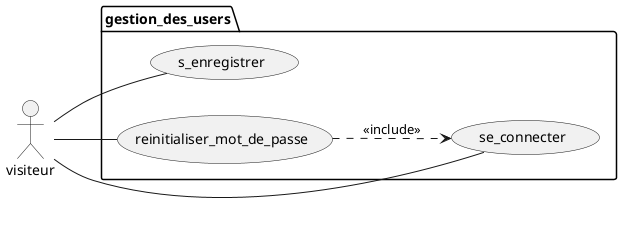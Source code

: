 @startuml uc-gestion-des-users
    
    left to right direction
    
    actor visiteur

    package gestion_des_users {
        usecase se_connecter
        usecase s_enregistrer
        usecase reinitialiser_mot_de_passe
    }

    reinitialiser_mot_de_passe ..> se_connecter : <<include>>

    visiteur -- se_connecter
    visiteur -- s_enregistrer
    visiteur -- reinitialiser_mot_de_passe

@enduml